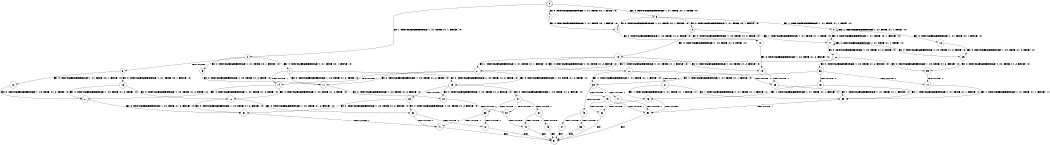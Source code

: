 digraph BCG {
size = "7, 10.5";
center = TRUE;
node [shape = circle];
0 [peripheries = 2];
0 -> 1 [label = "EX !0 !ATOMIC_EXCH_BRANCH (1, +1, TRUE, +0, 1, TRUE) !:0:"];
0 -> 2 [label = "EX !1 !ATOMIC_EXCH_BRANCH (1, +1, TRUE, +1, 1, FALSE) !:0:"];
0 -> 3 [label = "EX !0 !ATOMIC_EXCH_BRANCH (1, +1, TRUE, +0, 1, TRUE) !:0:"];
1 -> 4 [label = "EX !0 !ATOMIC_EXCH_BRANCH (1, +1, TRUE, +0, 1, FALSE) !:0:"];
2 -> 5 [label = "EX !0 !ATOMIC_EXCH_BRANCH (1, +1, TRUE, +0, 1, FALSE) !:0:"];
2 -> 6 [label = "TERMINATE !1"];
2 -> 7 [label = "EX !0 !ATOMIC_EXCH_BRANCH (1, +1, TRUE, +0, 1, FALSE) !:0:"];
3 -> 4 [label = "EX !0 !ATOMIC_EXCH_BRANCH (1, +1, TRUE, +0, 1, FALSE) !:0:"];
3 -> 8 [label = "EX !1 !ATOMIC_EXCH_BRANCH (1, +1, TRUE, +1, 1, TRUE) !:0:"];
3 -> 9 [label = "EX !0 !ATOMIC_EXCH_BRANCH (1, +1, TRUE, +0, 1, FALSE) !:0:"];
4 -> 10 [label = "EX !0 !ATOMIC_EXCH_BRANCH (1, +0, TRUE, +1, 2, TRUE) !:0:"];
5 -> 11 [label = "EX !0 !ATOMIC_EXCH_BRANCH (1, +0, TRUE, +1, 2, TRUE) !:0:"];
6 -> 12 [label = "EX !0 !ATOMIC_EXCH_BRANCH (1, +1, TRUE, +0, 1, FALSE) !:0:"];
6 -> 13 [label = "EX !0 !ATOMIC_EXCH_BRANCH (1, +1, TRUE, +0, 1, FALSE) !:0:"];
7 -> 11 [label = "EX !0 !ATOMIC_EXCH_BRANCH (1, +0, TRUE, +1, 2, TRUE) !:0:"];
7 -> 14 [label = "TERMINATE !1"];
7 -> 15 [label = "EX !0 !ATOMIC_EXCH_BRANCH (1, +0, TRUE, +1, 2, TRUE) !:0:"];
8 -> 16 [label = "EX !0 !ATOMIC_EXCH_BRANCH (1, +1, TRUE, +0, 1, FALSE) !:0:"];
8 -> 8 [label = "EX !1 !ATOMIC_EXCH_BRANCH (1, +1, TRUE, +1, 1, TRUE) !:0:"];
8 -> 17 [label = "EX !0 !ATOMIC_EXCH_BRANCH (1, +1, TRUE, +0, 1, FALSE) !:0:"];
9 -> 10 [label = "EX !0 !ATOMIC_EXCH_BRANCH (1, +0, TRUE, +1, 2, TRUE) !:0:"];
9 -> 17 [label = "EX !1 !ATOMIC_EXCH_BRANCH (1, +1, TRUE, +1, 1, TRUE) !:0:"];
9 -> 18 [label = "EX !0 !ATOMIC_EXCH_BRANCH (1, +0, TRUE, +1, 2, TRUE) !:0:"];
10 -> 19 [label = "EX !0 !ATOMIC_EXCH_BRANCH (1, +0, TRUE, +1, 2, FALSE) !:0:"];
11 -> 20 [label = "EX !0 !ATOMIC_EXCH_BRANCH (1, +0, TRUE, +1, 2, FALSE) !:0:"];
12 -> 21 [label = "EX !0 !ATOMIC_EXCH_BRANCH (1, +0, TRUE, +1, 2, TRUE) !:0:"];
13 -> 21 [label = "EX !0 !ATOMIC_EXCH_BRANCH (1, +0, TRUE, +1, 2, TRUE) !:0:"];
13 -> 22 [label = "EX !0 !ATOMIC_EXCH_BRANCH (1, +0, TRUE, +1, 2, TRUE) !:0:"];
14 -> 21 [label = "EX !0 !ATOMIC_EXCH_BRANCH (1, +0, TRUE, +1, 2, TRUE) !:0:"];
14 -> 22 [label = "EX !0 !ATOMIC_EXCH_BRANCH (1, +0, TRUE, +1, 2, TRUE) !:0:"];
15 -> 20 [label = "EX !0 !ATOMIC_EXCH_BRANCH (1, +0, TRUE, +1, 2, FALSE) !:0:"];
15 -> 23 [label = "TERMINATE !1"];
15 -> 24 [label = "EX !0 !ATOMIC_EXCH_BRANCH (1, +0, TRUE, +1, 2, FALSE) !:0:"];
16 -> 25 [label = "EX !0 !ATOMIC_EXCH_BRANCH (1, +0, TRUE, +1, 2, TRUE) !:0:"];
17 -> 25 [label = "EX !0 !ATOMIC_EXCH_BRANCH (1, +0, TRUE, +1, 2, TRUE) !:0:"];
17 -> 17 [label = "EX !1 !ATOMIC_EXCH_BRANCH (1, +1, TRUE, +1, 1, TRUE) !:0:"];
17 -> 26 [label = "EX !0 !ATOMIC_EXCH_BRANCH (1, +0, TRUE, +1, 2, TRUE) !:0:"];
18 -> 19 [label = "EX !0 !ATOMIC_EXCH_BRANCH (1, +0, TRUE, +1, 2, FALSE) !:0:"];
18 -> 27 [label = "EX !1 !ATOMIC_EXCH_BRANCH (1, +1, TRUE, +1, 1, FALSE) !:0:"];
18 -> 28 [label = "EX !0 !ATOMIC_EXCH_BRANCH (1, +0, TRUE, +1, 2, FALSE) !:0:"];
19 -> 29 [label = "TERMINATE !0"];
20 -> 30 [label = "TERMINATE !0"];
21 -> 31 [label = "EX !0 !ATOMIC_EXCH_BRANCH (1, +0, TRUE, +1, 2, FALSE) !:0:"];
22 -> 31 [label = "EX !0 !ATOMIC_EXCH_BRANCH (1, +0, TRUE, +1, 2, FALSE) !:0:"];
22 -> 32 [label = "EX !0 !ATOMIC_EXCH_BRANCH (1, +0, TRUE, +1, 2, FALSE) !:0:"];
23 -> 31 [label = "EX !0 !ATOMIC_EXCH_BRANCH (1, +0, TRUE, +1, 2, FALSE) !:0:"];
23 -> 32 [label = "EX !0 !ATOMIC_EXCH_BRANCH (1, +0, TRUE, +1, 2, FALSE) !:0:"];
24 -> 30 [label = "TERMINATE !0"];
24 -> 33 [label = "TERMINATE !1"];
24 -> 34 [label = "TERMINATE !0"];
25 -> 35 [label = "EX !0 !ATOMIC_EXCH_BRANCH (1, +0, TRUE, +1, 2, FALSE) !:0:"];
26 -> 35 [label = "EX !0 !ATOMIC_EXCH_BRANCH (1, +0, TRUE, +1, 2, FALSE) !:0:"];
26 -> 27 [label = "EX !1 !ATOMIC_EXCH_BRANCH (1, +1, TRUE, +1, 1, FALSE) !:0:"];
26 -> 36 [label = "EX !0 !ATOMIC_EXCH_BRANCH (1, +0, TRUE, +1, 2, FALSE) !:0:"];
27 -> 11 [label = "EX !0 !ATOMIC_EXCH_BRANCH (1, +0, TRUE, +1, 2, TRUE) !:0:"];
27 -> 14 [label = "TERMINATE !1"];
27 -> 15 [label = "EX !0 !ATOMIC_EXCH_BRANCH (1, +0, TRUE, +1, 2, TRUE) !:0:"];
28 -> 29 [label = "TERMINATE !0"];
28 -> 37 [label = "TERMINATE !0"];
28 -> 38 [label = "EX !1 !ATOMIC_EXCH_BRANCH (1, +1, TRUE, +1, 1, FALSE) !:0:"];
29 -> 39 [label = "EX !1 !ATOMIC_EXCH_BRANCH (1, +1, TRUE, +1, 1, FALSE) !:1:"];
30 -> 40 [label = "TERMINATE !1"];
31 -> 41 [label = "TERMINATE !0"];
32 -> 41 [label = "TERMINATE !0"];
32 -> 42 [label = "TERMINATE !0"];
33 -> 41 [label = "TERMINATE !0"];
33 -> 42 [label = "TERMINATE !0"];
34 -> 40 [label = "TERMINATE !1"];
34 -> 43 [label = "TERMINATE !1"];
35 -> 44 [label = "TERMINATE !0"];
36 -> 44 [label = "TERMINATE !0"];
36 -> 45 [label = "TERMINATE !0"];
36 -> 38 [label = "EX !1 !ATOMIC_EXCH_BRANCH (1, +1, TRUE, +1, 1, FALSE) !:0:"];
37 -> 39 [label = "EX !1 !ATOMIC_EXCH_BRANCH (1, +1, TRUE, +1, 1, FALSE) !:1:"];
37 -> 46 [label = "EX !1 !ATOMIC_EXCH_BRANCH (1, +1, TRUE, +1, 1, FALSE) !:1:"];
38 -> 47 [label = "TERMINATE !0"];
38 -> 48 [label = "TERMINATE !1"];
38 -> 49 [label = "TERMINATE !0"];
39 -> 50 [label = "TERMINATE !1"];
40 -> 51 [label = "exit"];
41 -> 51 [label = "exit"];
42 -> 51 [label = "exit"];
43 -> 51 [label = "exit"];
44 -> 39 [label = "EX !1 !ATOMIC_EXCH_BRANCH (1, +1, TRUE, +1, 1, FALSE) !:1:"];
45 -> 39 [label = "EX !1 !ATOMIC_EXCH_BRANCH (1, +1, TRUE, +1, 1, FALSE) !:1:"];
45 -> 46 [label = "EX !1 !ATOMIC_EXCH_BRANCH (1, +1, TRUE, +1, 1, FALSE) !:1:"];
46 -> 50 [label = "TERMINATE !1"];
46 -> 52 [label = "TERMINATE !1"];
47 -> 50 [label = "TERMINATE !1"];
48 -> 53 [label = "TERMINATE !0"];
48 -> 54 [label = "TERMINATE !0"];
49 -> 50 [label = "TERMINATE !1"];
49 -> 52 [label = "TERMINATE !1"];
50 -> 51 [label = "exit"];
52 -> 51 [label = "exit"];
53 -> 51 [label = "exit"];
54 -> 51 [label = "exit"];
}
